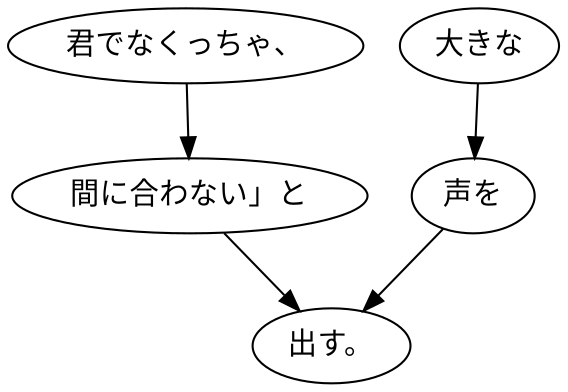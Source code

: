 digraph graph6208 {
	node0 [label="君でなくっちゃ、"];
	node1 [label="間に合わない」と"];
	node2 [label="大きな"];
	node3 [label="声を"];
	node4 [label="出す。"];
	node0 -> node1;
	node1 -> node4;
	node2 -> node3;
	node3 -> node4;
}
